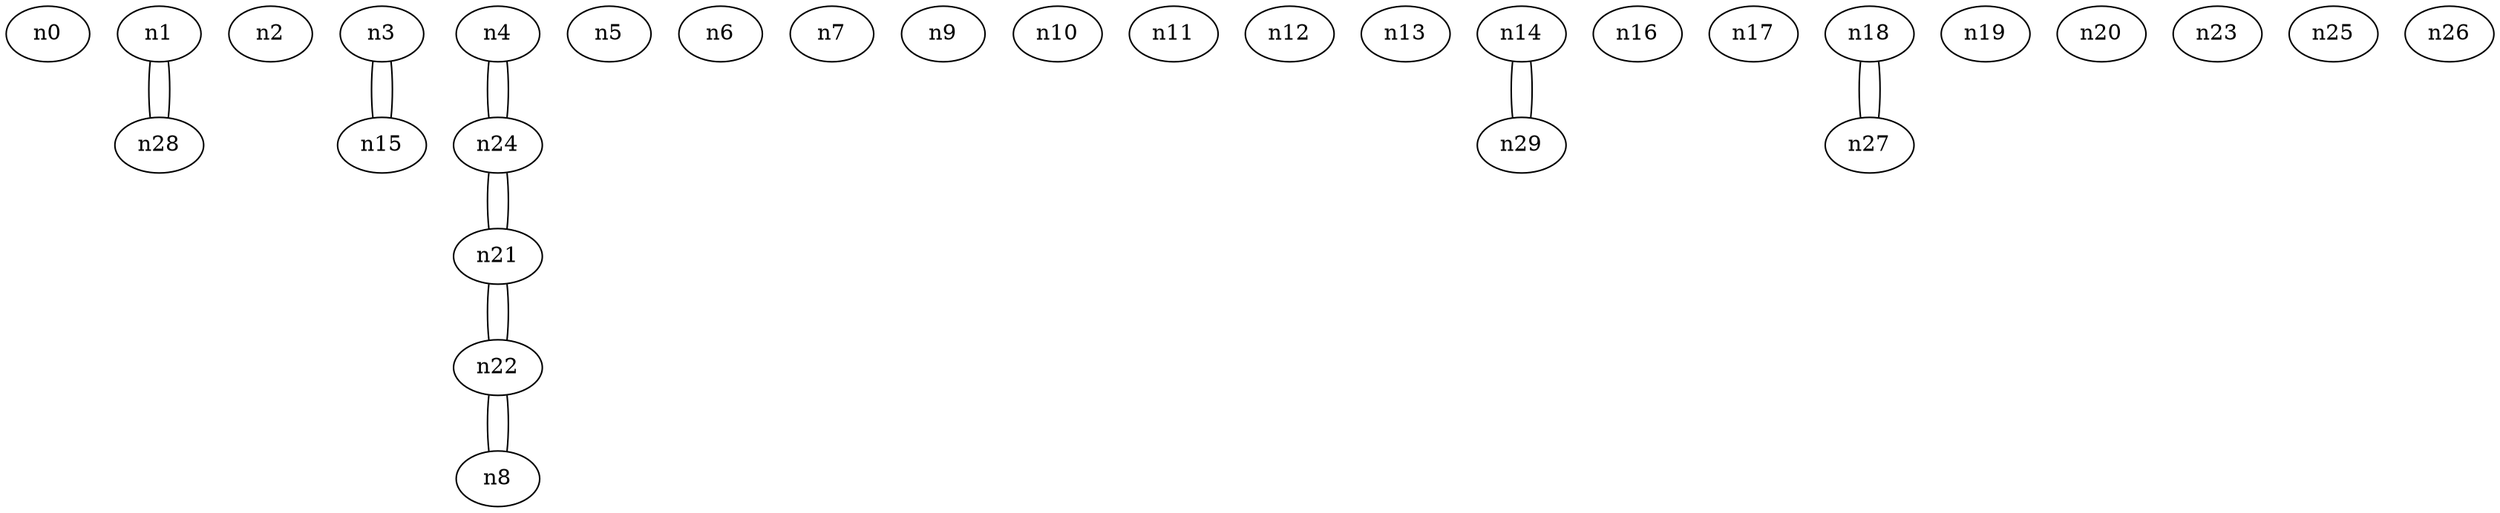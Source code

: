 graph {
n0;
n1;
n2;
n3;
n4;
n5;
n6;
n7;
n8;
n9;
n10;
n11;
n12;
n13;
n14;
n15;
n16;
n17;
n18;
n19;
n20;
n21;
n22;
n23;
n24;
n25;
n26;
n27;
n28;
n29;
n1 -- n28;
n3 -- n15;
n4 -- n24;
n8 -- n22;
n14 -- n29;
n15 -- n3;
n18 -- n27;
n21 -- n24;
n21 -- n22;
n22 -- n8;
n22 -- n21;
n24 -- n4;
n24 -- n21;
n27 -- n18;
n28 -- n1;
n29 -- n14;
}
